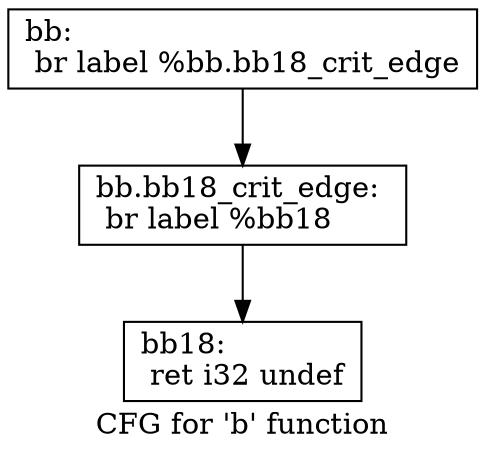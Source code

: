 digraph "CFG for 'b' function" {
        label="CFG for 'b' function";

        Node0x1b46c20 [shape=record,label="{bb:\l  br label %bb.bb18_crit_edge\l}"];
        Node0x1b46c20 -> Node0x1b46de0;
        Node0x1b46de0 [shape=record,label="{bb.bb18_crit_edge:                                \l  br label %bb18\l}"];
        Node0x1b46de0 -> Node0x1b46f10;
        Node0x1b46f10 [shape=record,label="{bb18:                                             \l  ret i32 undef\l}"];
}